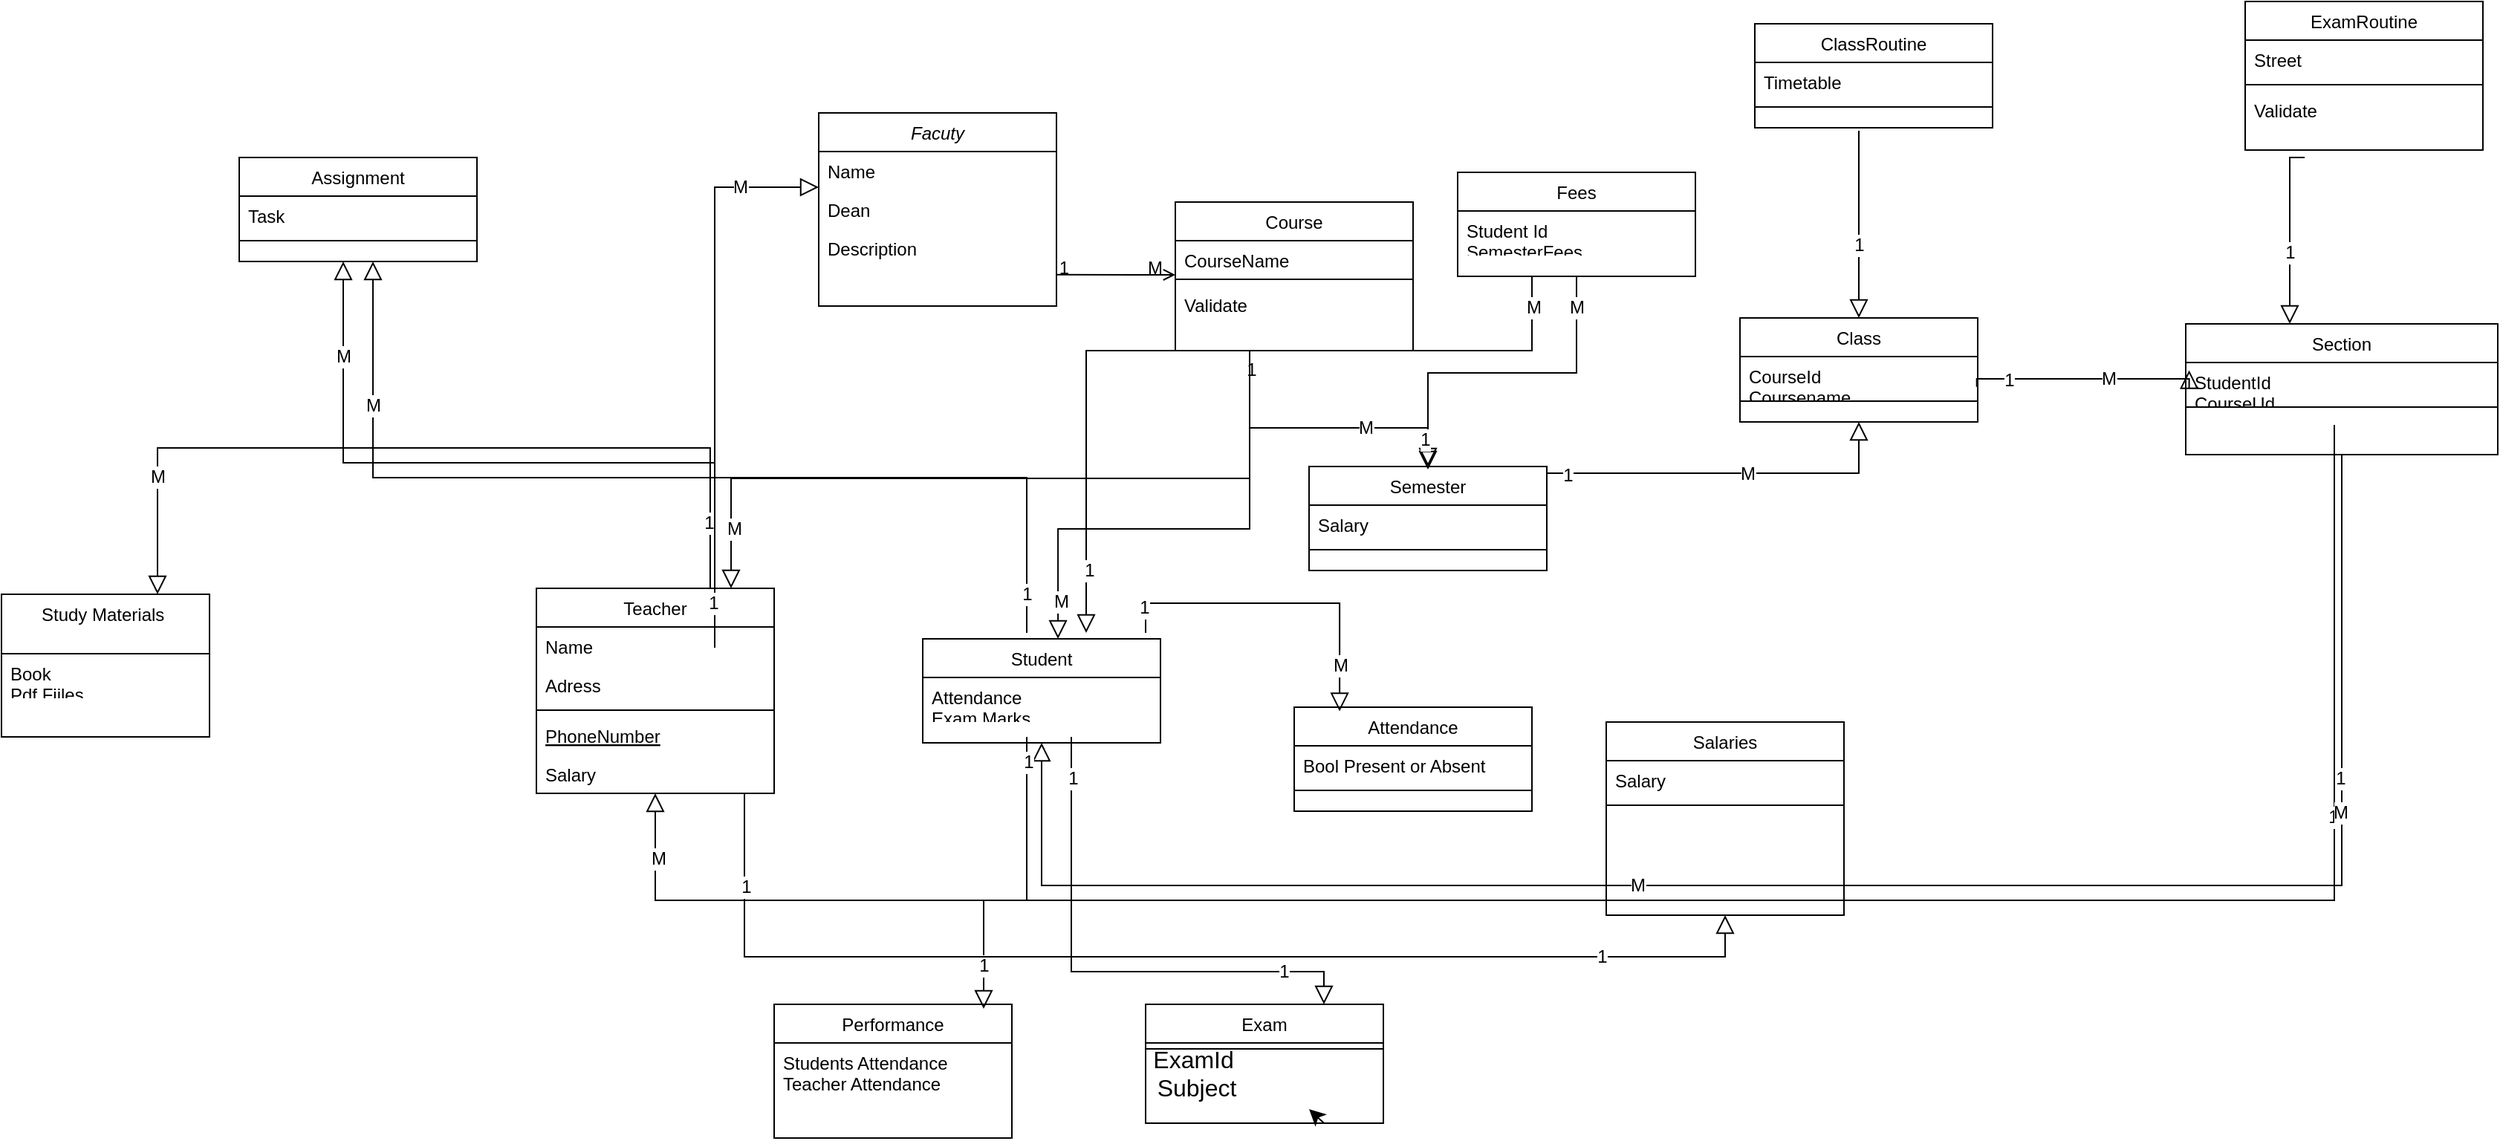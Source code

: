 <mxfile version="24.2.0" type="github">
  <diagram id="C5RBs43oDa-KdzZeNtuy" name="Page-1">
    <mxGraphModel dx="2927" dy="2313" grid="1" gridSize="10" guides="1" tooltips="1" connect="1" arrows="1" fold="1" page="1" pageScale="1" pageWidth="827" pageHeight="1169" math="0" shadow="0">
      <root>
        <mxCell id="WIyWlLk6GJQsqaUBKTNV-0" />
        <mxCell id="WIyWlLk6GJQsqaUBKTNV-1" parent="WIyWlLk6GJQsqaUBKTNV-0" />
        <mxCell id="zkfFHV4jXpPFQw0GAbJ--0" value="Facuty" style="swimlane;fontStyle=2;align=center;verticalAlign=top;childLayout=stackLayout;horizontal=1;startSize=26;horizontalStack=0;resizeParent=1;resizeLast=0;collapsible=1;marginBottom=0;rounded=0;shadow=0;strokeWidth=1;" parent="WIyWlLk6GJQsqaUBKTNV-1" vertex="1">
          <mxGeometry x="190" y="-120" width="160" height="130" as="geometry">
            <mxRectangle x="230" y="140" width="160" height="26" as="alternateBounds" />
          </mxGeometry>
        </mxCell>
        <mxCell id="zkfFHV4jXpPFQw0GAbJ--1" value="Name" style="text;align=left;verticalAlign=top;spacingLeft=4;spacingRight=4;overflow=hidden;rotatable=0;points=[[0,0.5],[1,0.5]];portConstraint=eastwest;" parent="zkfFHV4jXpPFQw0GAbJ--0" vertex="1">
          <mxGeometry y="26" width="160" height="26" as="geometry" />
        </mxCell>
        <mxCell id="zkfFHV4jXpPFQw0GAbJ--2" value="Dean" style="text;align=left;verticalAlign=top;spacingLeft=4;spacingRight=4;overflow=hidden;rotatable=0;points=[[0,0.5],[1,0.5]];portConstraint=eastwest;rounded=0;shadow=0;html=0;" parent="zkfFHV4jXpPFQw0GAbJ--0" vertex="1">
          <mxGeometry y="52" width="160" height="26" as="geometry" />
        </mxCell>
        <mxCell id="zkfFHV4jXpPFQw0GAbJ--3" value="Description" style="text;align=left;verticalAlign=top;spacingLeft=4;spacingRight=4;overflow=hidden;rotatable=0;points=[[0,0.5],[1,0.5]];portConstraint=eastwest;rounded=0;shadow=0;html=0;" parent="zkfFHV4jXpPFQw0GAbJ--0" vertex="1">
          <mxGeometry y="78" width="160" height="26" as="geometry" />
        </mxCell>
        <mxCell id="zkfFHV4jXpPFQw0GAbJ--6" value="Teacher&#xa;" style="swimlane;fontStyle=0;align=center;verticalAlign=top;childLayout=stackLayout;horizontal=1;startSize=26;horizontalStack=0;resizeParent=1;resizeLast=0;collapsible=1;marginBottom=0;rounded=0;shadow=0;strokeWidth=1;" parent="WIyWlLk6GJQsqaUBKTNV-1" vertex="1">
          <mxGeometry y="200" width="160" height="138" as="geometry">
            <mxRectangle x="130" y="380" width="160" height="26" as="alternateBounds" />
          </mxGeometry>
        </mxCell>
        <mxCell id="zkfFHV4jXpPFQw0GAbJ--7" value="Name" style="text;align=left;verticalAlign=top;spacingLeft=4;spacingRight=4;overflow=hidden;rotatable=0;points=[[0,0.5],[1,0.5]];portConstraint=eastwest;" parent="zkfFHV4jXpPFQw0GAbJ--6" vertex="1">
          <mxGeometry y="26" width="160" height="26" as="geometry" />
        </mxCell>
        <mxCell id="zkfFHV4jXpPFQw0GAbJ--8" value="Adress" style="text;align=left;verticalAlign=top;spacingLeft=4;spacingRight=4;overflow=hidden;rotatable=0;points=[[0,0.5],[1,0.5]];portConstraint=eastwest;rounded=0;shadow=0;html=0;" parent="zkfFHV4jXpPFQw0GAbJ--6" vertex="1">
          <mxGeometry y="52" width="160" height="26" as="geometry" />
        </mxCell>
        <mxCell id="zkfFHV4jXpPFQw0GAbJ--9" value="" style="line;html=1;strokeWidth=1;align=left;verticalAlign=middle;spacingTop=-1;spacingLeft=3;spacingRight=3;rotatable=0;labelPosition=right;points=[];portConstraint=eastwest;" parent="zkfFHV4jXpPFQw0GAbJ--6" vertex="1">
          <mxGeometry y="78" width="160" height="8" as="geometry" />
        </mxCell>
        <mxCell id="zkfFHV4jXpPFQw0GAbJ--10" value="PhoneNumber" style="text;align=left;verticalAlign=top;spacingLeft=4;spacingRight=4;overflow=hidden;rotatable=0;points=[[0,0.5],[1,0.5]];portConstraint=eastwest;fontStyle=4" parent="zkfFHV4jXpPFQw0GAbJ--6" vertex="1">
          <mxGeometry y="86" width="160" height="26" as="geometry" />
        </mxCell>
        <mxCell id="zkfFHV4jXpPFQw0GAbJ--11" value="Salary" style="text;align=left;verticalAlign=top;spacingLeft=4;spacingRight=4;overflow=hidden;rotatable=0;points=[[0,0.5],[1,0.5]];portConstraint=eastwest;" parent="zkfFHV4jXpPFQw0GAbJ--6" vertex="1">
          <mxGeometry y="112" width="160" height="26" as="geometry" />
        </mxCell>
        <mxCell id="zkfFHV4jXpPFQw0GAbJ--12" value="" style="endArrow=block;endSize=10;endFill=0;shadow=0;strokeWidth=1;rounded=0;curved=0;edgeStyle=elbowEdgeStyle;elbow=vertical;" parent="WIyWlLk6GJQsqaUBKTNV-1" edge="1">
          <mxGeometry width="160" relative="1" as="geometry">
            <mxPoint x="120" y="240" as="sourcePoint" />
            <mxPoint x="190" y="-70" as="targetPoint" />
            <Array as="points">
              <mxPoint x="120" y="-70" />
            </Array>
          </mxGeometry>
        </mxCell>
        <mxCell id="ZYPAevp7KJ1WKNfxAMI3-32" value="1" style="edgeLabel;html=1;align=center;verticalAlign=middle;resizable=0;points=[];fontSize=12;" vertex="1" connectable="0" parent="zkfFHV4jXpPFQw0GAbJ--12">
          <mxGeometry x="-0.843" y="1" relative="1" as="geometry">
            <mxPoint as="offset" />
          </mxGeometry>
        </mxCell>
        <mxCell id="ZYPAevp7KJ1WKNfxAMI3-33" value="M" style="edgeLabel;html=1;align=center;verticalAlign=middle;resizable=0;points=[];fontSize=12;" vertex="1" connectable="0" parent="zkfFHV4jXpPFQw0GAbJ--12">
          <mxGeometry x="0.721" relative="1" as="geometry">
            <mxPoint as="offset" />
          </mxGeometry>
        </mxCell>
        <mxCell id="zkfFHV4jXpPFQw0GAbJ--13" value="Student" style="swimlane;fontStyle=0;align=center;verticalAlign=top;childLayout=stackLayout;horizontal=1;startSize=26;horizontalStack=0;resizeParent=1;resizeLast=0;collapsible=1;marginBottom=0;rounded=0;shadow=0;strokeWidth=1;" parent="WIyWlLk6GJQsqaUBKTNV-1" vertex="1">
          <mxGeometry x="260" y="234" width="160" height="70" as="geometry">
            <mxRectangle x="340" y="380" width="170" height="26" as="alternateBounds" />
          </mxGeometry>
        </mxCell>
        <mxCell id="zkfFHV4jXpPFQw0GAbJ--14" value="Attendance&#xa;Exam Marks&#xa;" style="text;align=left;verticalAlign=top;spacingLeft=4;spacingRight=4;overflow=hidden;rotatable=0;points=[[0,0.5],[1,0.5]];portConstraint=eastwest;" parent="zkfFHV4jXpPFQw0GAbJ--13" vertex="1">
          <mxGeometry y="26" width="160" height="26" as="geometry" />
        </mxCell>
        <mxCell id="zkfFHV4jXpPFQw0GAbJ--16" value="" style="endArrow=block;endSize=10;endFill=0;shadow=0;strokeWidth=1;rounded=0;curved=0;edgeStyle=elbowEdgeStyle;elbow=vertical;entryX=0.569;entryY=0;entryDx=0;entryDy=0;entryPerimeter=0;" parent="WIyWlLk6GJQsqaUBKTNV-1" target="zkfFHV4jXpPFQw0GAbJ--13" edge="1">
          <mxGeometry width="160" relative="1" as="geometry">
            <mxPoint x="480" y="40" as="sourcePoint" />
            <mxPoint x="340" y="249" as="targetPoint" />
            <Array as="points">
              <mxPoint x="230" y="160" />
            </Array>
          </mxGeometry>
        </mxCell>
        <mxCell id="ZYPAevp7KJ1WKNfxAMI3-41" value="1" style="edgeLabel;html=1;align=center;verticalAlign=middle;resizable=0;points=[];fontSize=12;" vertex="1" connectable="0" parent="zkfFHV4jXpPFQw0GAbJ--16">
          <mxGeometry x="-0.923" y="1" relative="1" as="geometry">
            <mxPoint as="offset" />
          </mxGeometry>
        </mxCell>
        <mxCell id="ZYPAevp7KJ1WKNfxAMI3-43" value="M" style="edgeLabel;html=1;align=center;verticalAlign=middle;resizable=0;points=[];fontSize=12;" vertex="1" connectable="0" parent="zkfFHV4jXpPFQw0GAbJ--16">
          <mxGeometry x="0.842" y="2" relative="1" as="geometry">
            <mxPoint as="offset" />
          </mxGeometry>
        </mxCell>
        <mxCell id="zkfFHV4jXpPFQw0GAbJ--17" value="Course" style="swimlane;fontStyle=0;align=center;verticalAlign=top;childLayout=stackLayout;horizontal=1;startSize=26;horizontalStack=0;resizeParent=1;resizeLast=0;collapsible=1;marginBottom=0;rounded=0;shadow=0;strokeWidth=1;" parent="WIyWlLk6GJQsqaUBKTNV-1" vertex="1">
          <mxGeometry x="430" y="-60" width="160" height="100" as="geometry">
            <mxRectangle x="550" y="140" width="160" height="26" as="alternateBounds" />
          </mxGeometry>
        </mxCell>
        <mxCell id="zkfFHV4jXpPFQw0GAbJ--18" value="CourseName" style="text;align=left;verticalAlign=top;spacingLeft=4;spacingRight=4;overflow=hidden;rotatable=0;points=[[0,0.5],[1,0.5]];portConstraint=eastwest;" parent="zkfFHV4jXpPFQw0GAbJ--17" vertex="1">
          <mxGeometry y="26" width="160" height="22" as="geometry" />
        </mxCell>
        <mxCell id="zkfFHV4jXpPFQw0GAbJ--23" value="" style="line;html=1;strokeWidth=1;align=left;verticalAlign=middle;spacingTop=-1;spacingLeft=3;spacingRight=3;rotatable=0;labelPosition=right;points=[];portConstraint=eastwest;" parent="zkfFHV4jXpPFQw0GAbJ--17" vertex="1">
          <mxGeometry y="48" width="160" height="8" as="geometry" />
        </mxCell>
        <mxCell id="zkfFHV4jXpPFQw0GAbJ--24" value="Validate" style="text;align=left;verticalAlign=top;spacingLeft=4;spacingRight=4;overflow=hidden;rotatable=0;points=[[0,0.5],[1,0.5]];portConstraint=eastwest;" parent="zkfFHV4jXpPFQw0GAbJ--17" vertex="1">
          <mxGeometry y="56" width="160" height="26" as="geometry" />
        </mxCell>
        <mxCell id="zkfFHV4jXpPFQw0GAbJ--26" value="" style="endArrow=open;shadow=0;strokeWidth=1;rounded=0;curved=0;endFill=1;edgeStyle=elbowEdgeStyle;elbow=vertical;" parent="WIyWlLk6GJQsqaUBKTNV-1" edge="1">
          <mxGeometry x="0.5" y="41" relative="1" as="geometry">
            <mxPoint x="350.0" y="-11.11" as="sourcePoint" />
            <mxPoint x="430" y="-11.11" as="targetPoint" />
            <mxPoint x="-40" y="32" as="offset" />
          </mxGeometry>
        </mxCell>
        <mxCell id="zkfFHV4jXpPFQw0GAbJ--27" value="1" style="resizable=0;align=left;verticalAlign=bottom;labelBackgroundColor=none;fontSize=12;" parent="zkfFHV4jXpPFQw0GAbJ--26" connectable="0" vertex="1">
          <mxGeometry x="-1" relative="1" as="geometry">
            <mxPoint y="4" as="offset" />
          </mxGeometry>
        </mxCell>
        <mxCell id="zkfFHV4jXpPFQw0GAbJ--28" value="M" style="resizable=0;align=right;verticalAlign=bottom;labelBackgroundColor=none;fontSize=12;" parent="zkfFHV4jXpPFQw0GAbJ--26" connectable="0" vertex="1">
          <mxGeometry x="1" relative="1" as="geometry">
            <mxPoint x="-7" y="4" as="offset" />
          </mxGeometry>
        </mxCell>
        <mxCell id="ZYPAevp7KJ1WKNfxAMI3-0" value="Class" style="swimlane;fontStyle=0;align=center;verticalAlign=top;childLayout=stackLayout;horizontal=1;startSize=26;horizontalStack=0;resizeParent=1;resizeLast=0;collapsible=1;marginBottom=0;rounded=0;shadow=0;strokeWidth=1;" vertex="1" parent="WIyWlLk6GJQsqaUBKTNV-1">
          <mxGeometry x="810" y="18" width="160" height="70" as="geometry">
            <mxRectangle x="340" y="380" width="170" height="26" as="alternateBounds" />
          </mxGeometry>
        </mxCell>
        <mxCell id="ZYPAevp7KJ1WKNfxAMI3-1" value="CourseId &#xa;Coursename" style="text;align=left;verticalAlign=top;spacingLeft=4;spacingRight=4;overflow=hidden;rotatable=0;points=[[0,0.5],[1,0.5]];portConstraint=eastwest;" vertex="1" parent="ZYPAevp7KJ1WKNfxAMI3-0">
          <mxGeometry y="26" width="160" height="26" as="geometry" />
        </mxCell>
        <mxCell id="ZYPAevp7KJ1WKNfxAMI3-2" value="" style="line;html=1;strokeWidth=1;align=left;verticalAlign=middle;spacingTop=-1;spacingLeft=3;spacingRight=3;rotatable=0;labelPosition=right;points=[];portConstraint=eastwest;" vertex="1" parent="ZYPAevp7KJ1WKNfxAMI3-0">
          <mxGeometry y="52" width="160" height="8" as="geometry" />
        </mxCell>
        <mxCell id="ZYPAevp7KJ1WKNfxAMI3-3" value="Section&#xa;&#xa;" style="swimlane;fontStyle=0;align=center;verticalAlign=top;childLayout=stackLayout;horizontal=1;startSize=26;horizontalStack=0;resizeParent=1;resizeLast=0;collapsible=1;marginBottom=0;rounded=0;shadow=0;strokeWidth=1;" vertex="1" parent="WIyWlLk6GJQsqaUBKTNV-1">
          <mxGeometry x="1110" y="22" width="210" height="88" as="geometry">
            <mxRectangle x="340" y="380" width="170" height="26" as="alternateBounds" />
          </mxGeometry>
        </mxCell>
        <mxCell id="ZYPAevp7KJ1WKNfxAMI3-4" value="StudentId&#xa;CourseUd &#xa;TeacherID&#xa;" style="text;align=left;verticalAlign=top;spacingLeft=4;spacingRight=4;overflow=hidden;rotatable=0;points=[[0,0.5],[1,0.5]];portConstraint=eastwest;" vertex="1" parent="ZYPAevp7KJ1WKNfxAMI3-3">
          <mxGeometry y="26" width="210" height="26" as="geometry" />
        </mxCell>
        <mxCell id="ZYPAevp7KJ1WKNfxAMI3-5" value="" style="line;html=1;strokeWidth=1;align=left;verticalAlign=middle;spacingTop=-1;spacingLeft=3;spacingRight=3;rotatable=0;labelPosition=right;points=[];portConstraint=eastwest;" vertex="1" parent="ZYPAevp7KJ1WKNfxAMI3-3">
          <mxGeometry y="52" width="210" height="8" as="geometry" />
        </mxCell>
        <mxCell id="ZYPAevp7KJ1WKNfxAMI3-7" value="Assignment&#xa;" style="swimlane;fontStyle=0;align=center;verticalAlign=top;childLayout=stackLayout;horizontal=1;startSize=26;horizontalStack=0;resizeParent=1;resizeLast=0;collapsible=1;marginBottom=0;rounded=0;shadow=0;strokeWidth=1;" vertex="1" parent="WIyWlLk6GJQsqaUBKTNV-1">
          <mxGeometry x="-200" y="-90" width="160" height="70" as="geometry">
            <mxRectangle x="340" y="380" width="170" height="26" as="alternateBounds" />
          </mxGeometry>
        </mxCell>
        <mxCell id="ZYPAevp7KJ1WKNfxAMI3-8" value="Task" style="text;align=left;verticalAlign=top;spacingLeft=4;spacingRight=4;overflow=hidden;rotatable=0;points=[[0,0.5],[1,0.5]];portConstraint=eastwest;" vertex="1" parent="ZYPAevp7KJ1WKNfxAMI3-7">
          <mxGeometry y="26" width="160" height="26" as="geometry" />
        </mxCell>
        <mxCell id="ZYPAevp7KJ1WKNfxAMI3-9" value="" style="line;html=1;strokeWidth=1;align=left;verticalAlign=middle;spacingTop=-1;spacingLeft=3;spacingRight=3;rotatable=0;labelPosition=right;points=[];portConstraint=eastwest;" vertex="1" parent="ZYPAevp7KJ1WKNfxAMI3-7">
          <mxGeometry y="52" width="160" height="8" as="geometry" />
        </mxCell>
        <mxCell id="ZYPAevp7KJ1WKNfxAMI3-13" value="Salaries&#xa;" style="swimlane;fontStyle=0;align=center;verticalAlign=top;childLayout=stackLayout;horizontal=1;startSize=26;horizontalStack=0;resizeParent=1;resizeLast=0;collapsible=1;marginBottom=0;rounded=0;shadow=0;strokeWidth=1;" vertex="1" parent="WIyWlLk6GJQsqaUBKTNV-1">
          <mxGeometry x="720" y="290" width="160" height="130" as="geometry">
            <mxRectangle x="340" y="380" width="170" height="26" as="alternateBounds" />
          </mxGeometry>
        </mxCell>
        <mxCell id="ZYPAevp7KJ1WKNfxAMI3-14" value="Salary" style="text;align=left;verticalAlign=top;spacingLeft=4;spacingRight=4;overflow=hidden;rotatable=0;points=[[0,0.5],[1,0.5]];portConstraint=eastwest;" vertex="1" parent="ZYPAevp7KJ1WKNfxAMI3-13">
          <mxGeometry y="26" width="160" height="26" as="geometry" />
        </mxCell>
        <mxCell id="ZYPAevp7KJ1WKNfxAMI3-15" value="" style="line;html=1;strokeWidth=1;align=left;verticalAlign=middle;spacingTop=-1;spacingLeft=3;spacingRight=3;rotatable=0;labelPosition=right;points=[];portConstraint=eastwest;" vertex="1" parent="ZYPAevp7KJ1WKNfxAMI3-13">
          <mxGeometry y="52" width="160" height="8" as="geometry" />
        </mxCell>
        <mxCell id="ZYPAevp7KJ1WKNfxAMI3-16" value="Semester&#xa;" style="swimlane;fontStyle=0;align=center;verticalAlign=top;childLayout=stackLayout;horizontal=1;startSize=26;horizontalStack=0;resizeParent=1;resizeLast=0;collapsible=1;marginBottom=0;rounded=0;shadow=0;strokeWidth=1;" vertex="1" parent="WIyWlLk6GJQsqaUBKTNV-1">
          <mxGeometry x="520" y="118" width="160" height="70" as="geometry">
            <mxRectangle x="340" y="380" width="170" height="26" as="alternateBounds" />
          </mxGeometry>
        </mxCell>
        <mxCell id="ZYPAevp7KJ1WKNfxAMI3-17" value="Salary" style="text;align=left;verticalAlign=top;spacingLeft=4;spacingRight=4;overflow=hidden;rotatable=0;points=[[0,0.5],[1,0.5]];portConstraint=eastwest;" vertex="1" parent="ZYPAevp7KJ1WKNfxAMI3-16">
          <mxGeometry y="26" width="160" height="26" as="geometry" />
        </mxCell>
        <mxCell id="ZYPAevp7KJ1WKNfxAMI3-18" value="" style="line;html=1;strokeWidth=1;align=left;verticalAlign=middle;spacingTop=-1;spacingLeft=3;spacingRight=3;rotatable=0;labelPosition=right;points=[];portConstraint=eastwest;" vertex="1" parent="ZYPAevp7KJ1WKNfxAMI3-16">
          <mxGeometry y="52" width="160" height="8" as="geometry" />
        </mxCell>
        <mxCell id="ZYPAevp7KJ1WKNfxAMI3-19" value="Attendance&#xa;" style="swimlane;fontStyle=0;align=center;verticalAlign=top;childLayout=stackLayout;horizontal=1;startSize=26;horizontalStack=0;resizeParent=1;resizeLast=0;collapsible=1;marginBottom=0;rounded=0;shadow=0;strokeWidth=1;" vertex="1" parent="WIyWlLk6GJQsqaUBKTNV-1">
          <mxGeometry x="510" y="280" width="160" height="70" as="geometry">
            <mxRectangle x="340" y="380" width="170" height="26" as="alternateBounds" />
          </mxGeometry>
        </mxCell>
        <mxCell id="ZYPAevp7KJ1WKNfxAMI3-20" value="Bool Present or Absent" style="text;align=left;verticalAlign=top;spacingLeft=4;spacingRight=4;overflow=hidden;rotatable=0;points=[[0,0.5],[1,0.5]];portConstraint=eastwest;" vertex="1" parent="ZYPAevp7KJ1WKNfxAMI3-19">
          <mxGeometry y="26" width="160" height="26" as="geometry" />
        </mxCell>
        <mxCell id="ZYPAevp7KJ1WKNfxAMI3-21" value="" style="line;html=1;strokeWidth=1;align=left;verticalAlign=middle;spacingTop=-1;spacingLeft=3;spacingRight=3;rotatable=0;labelPosition=right;points=[];portConstraint=eastwest;" vertex="1" parent="ZYPAevp7KJ1WKNfxAMI3-19">
          <mxGeometry y="52" width="160" height="8" as="geometry" />
        </mxCell>
        <mxCell id="ZYPAevp7KJ1WKNfxAMI3-22" value="ClassRoutine&#xa;" style="swimlane;fontStyle=0;align=center;verticalAlign=top;childLayout=stackLayout;horizontal=1;startSize=26;horizontalStack=0;resizeParent=1;resizeLast=0;collapsible=1;marginBottom=0;rounded=0;shadow=0;strokeWidth=1;" vertex="1" parent="WIyWlLk6GJQsqaUBKTNV-1">
          <mxGeometry x="820" y="-180" width="160" height="70" as="geometry">
            <mxRectangle x="340" y="380" width="170" height="26" as="alternateBounds" />
          </mxGeometry>
        </mxCell>
        <mxCell id="ZYPAevp7KJ1WKNfxAMI3-23" value="Timetable" style="text;align=left;verticalAlign=top;spacingLeft=4;spacingRight=4;overflow=hidden;rotatable=0;points=[[0,0.5],[1,0.5]];portConstraint=eastwest;" vertex="1" parent="ZYPAevp7KJ1WKNfxAMI3-22">
          <mxGeometry y="26" width="160" height="26" as="geometry" />
        </mxCell>
        <mxCell id="ZYPAevp7KJ1WKNfxAMI3-24" value="" style="line;html=1;strokeWidth=1;align=left;verticalAlign=middle;spacingTop=-1;spacingLeft=3;spacingRight=3;rotatable=0;labelPosition=right;points=[];portConstraint=eastwest;" vertex="1" parent="ZYPAevp7KJ1WKNfxAMI3-22">
          <mxGeometry y="52" width="160" height="8" as="geometry" />
        </mxCell>
        <mxCell id="ZYPAevp7KJ1WKNfxAMI3-25" value="Study Materials &#xa;" style="swimlane;fontStyle=0;align=center;verticalAlign=top;childLayout=stackLayout;horizontal=1;startSize=40;horizontalStack=0;resizeParent=1;resizeLast=0;collapsible=1;marginBottom=0;rounded=0;shadow=0;strokeWidth=1;" vertex="1" parent="WIyWlLk6GJQsqaUBKTNV-1">
          <mxGeometry x="-360" y="204" width="140" height="96" as="geometry">
            <mxRectangle x="-340" y="200" width="170" height="26" as="alternateBounds" />
          </mxGeometry>
        </mxCell>
        <mxCell id="ZYPAevp7KJ1WKNfxAMI3-26" value="Book &#xa;Pdf Fiiles" style="text;align=left;verticalAlign=top;spacingLeft=4;spacingRight=4;overflow=hidden;rotatable=0;points=[[0,0.5],[1,0.5]];portConstraint=eastwest;" vertex="1" parent="ZYPAevp7KJ1WKNfxAMI3-25">
          <mxGeometry y="40" width="140" height="26" as="geometry" />
        </mxCell>
        <mxCell id="ZYPAevp7KJ1WKNfxAMI3-28" value="ExamRoutine&#xa;" style="swimlane;fontStyle=0;align=center;verticalAlign=top;childLayout=stackLayout;horizontal=1;startSize=26;horizontalStack=0;resizeParent=1;resizeLast=0;collapsible=1;marginBottom=0;rounded=0;shadow=0;strokeWidth=1;" vertex="1" parent="WIyWlLk6GJQsqaUBKTNV-1">
          <mxGeometry x="1150" y="-195" width="160" height="100" as="geometry">
            <mxRectangle x="550" y="140" width="160" height="26" as="alternateBounds" />
          </mxGeometry>
        </mxCell>
        <mxCell id="ZYPAevp7KJ1WKNfxAMI3-29" value="Street" style="text;align=left;verticalAlign=top;spacingLeft=4;spacingRight=4;overflow=hidden;rotatable=0;points=[[0,0.5],[1,0.5]];portConstraint=eastwest;" vertex="1" parent="ZYPAevp7KJ1WKNfxAMI3-28">
          <mxGeometry y="26" width="160" height="26" as="geometry" />
        </mxCell>
        <mxCell id="ZYPAevp7KJ1WKNfxAMI3-30" value="" style="line;html=1;strokeWidth=1;align=left;verticalAlign=middle;spacingTop=-1;spacingLeft=3;spacingRight=3;rotatable=0;labelPosition=right;points=[];portConstraint=eastwest;" vertex="1" parent="ZYPAevp7KJ1WKNfxAMI3-28">
          <mxGeometry y="52" width="160" height="8" as="geometry" />
        </mxCell>
        <mxCell id="ZYPAevp7KJ1WKNfxAMI3-31" value="Validate" style="text;align=left;verticalAlign=top;spacingLeft=4;spacingRight=4;overflow=hidden;rotatable=0;points=[[0,0.5],[1,0.5]];portConstraint=eastwest;" vertex="1" parent="ZYPAevp7KJ1WKNfxAMI3-28">
          <mxGeometry y="60" width="160" height="26" as="geometry" />
        </mxCell>
        <mxCell id="ZYPAevp7KJ1WKNfxAMI3-45" value="" style="endArrow=block;endSize=10;endFill=0;shadow=0;strokeWidth=1;rounded=0;curved=0;edgeStyle=elbowEdgeStyle;elbow=vertical;entryX=0.569;entryY=0;entryDx=0;entryDy=0;entryPerimeter=0;" edge="1" parent="WIyWlLk6GJQsqaUBKTNV-1">
          <mxGeometry width="160" relative="1" as="geometry">
            <mxPoint x="480" y="40" as="sourcePoint" />
            <mxPoint x="131" y="200" as="targetPoint" />
            <Array as="points">
              <mxPoint x="10" y="126" />
            </Array>
          </mxGeometry>
        </mxCell>
        <mxCell id="ZYPAevp7KJ1WKNfxAMI3-47" value="M" style="edgeLabel;html=1;align=center;verticalAlign=middle;resizable=0;points=[];fontSize=12;" vertex="1" connectable="0" parent="ZYPAevp7KJ1WKNfxAMI3-45">
          <mxGeometry x="0.842" y="2" relative="1" as="geometry">
            <mxPoint as="offset" />
          </mxGeometry>
        </mxCell>
        <mxCell id="ZYPAevp7KJ1WKNfxAMI3-48" value="" style="endArrow=block;endSize=10;endFill=0;shadow=0;strokeWidth=1;rounded=0;curved=0;edgeStyle=elbowEdgeStyle;elbow=vertical;entryX=0.5;entryY=0;entryDx=0;entryDy=0;" edge="1" parent="WIyWlLk6GJQsqaUBKTNV-1">
          <mxGeometry width="160" relative="1" as="geometry">
            <mxPoint x="480" y="66" as="sourcePoint" />
            <mxPoint x="600" y="118" as="targetPoint" />
            <Array as="points" />
          </mxGeometry>
        </mxCell>
        <mxCell id="ZYPAevp7KJ1WKNfxAMI3-54" value="M" style="edgeLabel;html=1;align=center;verticalAlign=middle;resizable=0;points=[];fontSize=12;" vertex="1" connectable="0" parent="ZYPAevp7KJ1WKNfxAMI3-48">
          <mxGeometry x="0.212" relative="1" as="geometry">
            <mxPoint as="offset" />
          </mxGeometry>
        </mxCell>
        <mxCell id="ZYPAevp7KJ1WKNfxAMI3-55" value="" style="endArrow=block;endSize=10;endFill=0;shadow=0;strokeWidth=1;rounded=0;curved=0;edgeStyle=elbowEdgeStyle;elbow=vertical;exitX=1;exitY=0.5;exitDx=0;exitDy=0;entryX=0.5;entryY=1;entryDx=0;entryDy=0;" edge="1" parent="WIyWlLk6GJQsqaUBKTNV-1" source="ZYPAevp7KJ1WKNfxAMI3-17" target="ZYPAevp7KJ1WKNfxAMI3-0">
          <mxGeometry width="160" relative="1" as="geometry">
            <mxPoint x="840" y="90" as="sourcePoint" />
            <mxPoint x="710" y="150" as="targetPoint" />
            <Array as="points" />
          </mxGeometry>
        </mxCell>
        <mxCell id="ZYPAevp7KJ1WKNfxAMI3-56" value="M" style="edgeLabel;html=1;align=center;verticalAlign=middle;resizable=0;points=[];fontSize=12;" vertex="1" connectable="0" parent="ZYPAevp7KJ1WKNfxAMI3-55">
          <mxGeometry x="0.212" relative="1" as="geometry">
            <mxPoint as="offset" />
          </mxGeometry>
        </mxCell>
        <mxCell id="ZYPAevp7KJ1WKNfxAMI3-57" value="1" style="edgeLabel;html=1;align=center;verticalAlign=middle;resizable=0;points=[];fontSize=12;" vertex="1" connectable="0" parent="ZYPAevp7KJ1WKNfxAMI3-55">
          <mxGeometry x="-0.654" y="-1" relative="1" as="geometry">
            <mxPoint as="offset" />
          </mxGeometry>
        </mxCell>
        <mxCell id="ZYPAevp7KJ1WKNfxAMI3-61" value="" style="endArrow=block;endSize=10;endFill=0;shadow=0;strokeWidth=1;rounded=0;curved=0;edgeStyle=elbowEdgeStyle;elbow=vertical;exitX=0.996;exitY=0.785;exitDx=0;exitDy=0;exitPerimeter=0;entryX=0.011;entryY=0.2;entryDx=0;entryDy=0;entryPerimeter=0;" edge="1" parent="WIyWlLk6GJQsqaUBKTNV-1" source="ZYPAevp7KJ1WKNfxAMI3-1" target="ZYPAevp7KJ1WKNfxAMI3-4">
          <mxGeometry width="160" relative="1" as="geometry">
            <mxPoint x="990" y="59" as="sourcePoint" />
            <mxPoint x="1110" y="70" as="targetPoint" />
            <Array as="points" />
          </mxGeometry>
        </mxCell>
        <mxCell id="ZYPAevp7KJ1WKNfxAMI3-62" value="M" style="edgeLabel;html=1;align=center;verticalAlign=middle;resizable=0;points=[];fontSize=12;" vertex="1" connectable="0" parent="ZYPAevp7KJ1WKNfxAMI3-61">
          <mxGeometry x="0.212" relative="1" as="geometry">
            <mxPoint as="offset" />
          </mxGeometry>
        </mxCell>
        <mxCell id="ZYPAevp7KJ1WKNfxAMI3-63" value="1" style="edgeLabel;html=1;align=center;verticalAlign=middle;resizable=0;points=[];fontSize=12;" vertex="1" connectable="0" parent="ZYPAevp7KJ1WKNfxAMI3-61">
          <mxGeometry x="-0.654" y="-1" relative="1" as="geometry">
            <mxPoint as="offset" />
          </mxGeometry>
        </mxCell>
        <mxCell id="ZYPAevp7KJ1WKNfxAMI3-64" value="" style="endArrow=block;endSize=10;endFill=0;shadow=0;strokeWidth=1;rounded=0;curved=0;edgeStyle=elbowEdgeStyle;elbow=vertical;exitX=0.5;exitY=1;exitDx=0;exitDy=0;entryX=0.5;entryY=1;entryDx=0;entryDy=0;fontStyle=1" edge="1" parent="WIyWlLk6GJQsqaUBKTNV-1" source="ZYPAevp7KJ1WKNfxAMI3-3" target="zkfFHV4jXpPFQw0GAbJ--13">
          <mxGeometry width="160" relative="1" as="geometry">
            <mxPoint x="1100" y="149" as="sourcePoint" />
            <mxPoint x="340" y="720" as="targetPoint" />
            <Array as="points">
              <mxPoint x="320" y="400" />
            </Array>
          </mxGeometry>
        </mxCell>
        <mxCell id="ZYPAevp7KJ1WKNfxAMI3-65" value="M" style="edgeLabel;html=1;align=center;verticalAlign=middle;resizable=0;points=[];fontSize=12;" vertex="1" connectable="0" parent="ZYPAevp7KJ1WKNfxAMI3-64">
          <mxGeometry x="0.212" relative="1" as="geometry">
            <mxPoint as="offset" />
          </mxGeometry>
        </mxCell>
        <mxCell id="ZYPAevp7KJ1WKNfxAMI3-66" value="1" style="edgeLabel;html=1;align=center;verticalAlign=middle;resizable=0;points=[];fontSize=12;" vertex="1" connectable="0" parent="ZYPAevp7KJ1WKNfxAMI3-64">
          <mxGeometry x="-0.654" y="-1" relative="1" as="geometry">
            <mxPoint as="offset" />
          </mxGeometry>
        </mxCell>
        <mxCell id="ZYPAevp7KJ1WKNfxAMI3-69" value="" style="endArrow=block;endSize=10;endFill=0;shadow=0;strokeWidth=1;rounded=0;curved=0;edgeStyle=elbowEdgeStyle;elbow=vertical;" edge="1" parent="WIyWlLk6GJQsqaUBKTNV-1" target="zkfFHV4jXpPFQw0GAbJ--11">
          <mxGeometry width="160" relative="1" as="geometry">
            <mxPoint x="1210" y="90" as="sourcePoint" />
            <mxPoint x="350" y="314" as="targetPoint" />
            <Array as="points">
              <mxPoint x="330" y="410" />
            </Array>
          </mxGeometry>
        </mxCell>
        <mxCell id="ZYPAevp7KJ1WKNfxAMI3-71" value="1" style="edgeLabel;html=1;align=center;verticalAlign=middle;resizable=0;points=[];fontSize=12;" vertex="1" connectable="0" parent="ZYPAevp7KJ1WKNfxAMI3-69">
          <mxGeometry x="-0.654" y="-1" relative="1" as="geometry">
            <mxPoint as="offset" />
          </mxGeometry>
        </mxCell>
        <mxCell id="ZYPAevp7KJ1WKNfxAMI3-72" value="M" style="edgeLabel;html=1;align=center;verticalAlign=middle;resizable=0;points=[];fontSize=12;" vertex="1" connectable="0" parent="ZYPAevp7KJ1WKNfxAMI3-69">
          <mxGeometry x="0.943" y="-2" relative="1" as="geometry">
            <mxPoint as="offset" />
          </mxGeometry>
        </mxCell>
        <mxCell id="ZYPAevp7KJ1WKNfxAMI3-73" value="M" style="edgeLabel;html=1;align=center;verticalAlign=middle;resizable=0;points=[];fontSize=12;" vertex="1" connectable="0" parent="ZYPAevp7KJ1WKNfxAMI3-69">
          <mxGeometry x="-0.658" y="4" relative="1" as="geometry">
            <mxPoint as="offset" />
          </mxGeometry>
        </mxCell>
        <mxCell id="ZYPAevp7KJ1WKNfxAMI3-75" value="" style="endArrow=block;endSize=10;endFill=0;shadow=0;strokeWidth=1;rounded=0;curved=0;edgeStyle=elbowEdgeStyle;elbow=horizontal;entryX=0.5;entryY=0;entryDx=0;entryDy=0;" edge="1" parent="WIyWlLk6GJQsqaUBKTNV-1" target="ZYPAevp7KJ1WKNfxAMI3-0">
          <mxGeometry width="160" relative="1" as="geometry">
            <mxPoint x="890" y="-108" as="sourcePoint" />
            <mxPoint x="890" y="10" as="targetPoint" />
            <Array as="points" />
          </mxGeometry>
        </mxCell>
        <mxCell id="ZYPAevp7KJ1WKNfxAMI3-76" value="1" style="edgeLabel;html=1;align=center;verticalAlign=middle;resizable=0;points=[];fontSize=12;" vertex="1" connectable="0" parent="ZYPAevp7KJ1WKNfxAMI3-75">
          <mxGeometry x="0.212" relative="1" as="geometry">
            <mxPoint as="offset" />
          </mxGeometry>
        </mxCell>
        <mxCell id="ZYPAevp7KJ1WKNfxAMI3-79" value="" style="endArrow=block;endSize=10;endFill=0;shadow=0;strokeWidth=1;rounded=0;curved=0;edgeStyle=elbowEdgeStyle;elbow=horizontal;" edge="1" parent="WIyWlLk6GJQsqaUBKTNV-1" target="ZYPAevp7KJ1WKNfxAMI3-3">
          <mxGeometry width="160" relative="1" as="geometry">
            <mxPoint x="1190" y="-90" as="sourcePoint" />
            <mxPoint x="900" y="28" as="targetPoint" />
            <Array as="points">
              <mxPoint x="1180" y="-100" />
            </Array>
          </mxGeometry>
        </mxCell>
        <mxCell id="ZYPAevp7KJ1WKNfxAMI3-80" value="1" style="edgeLabel;html=1;align=center;verticalAlign=middle;resizable=0;points=[];fontSize=12;" vertex="1" connectable="0" parent="ZYPAevp7KJ1WKNfxAMI3-79">
          <mxGeometry x="0.212" relative="1" as="geometry">
            <mxPoint as="offset" />
          </mxGeometry>
        </mxCell>
        <mxCell id="ZYPAevp7KJ1WKNfxAMI3-81" value="" style="endArrow=block;endSize=10;endFill=0;shadow=0;strokeWidth=1;rounded=0;curved=0;edgeStyle=elbowEdgeStyle;elbow=vertical;entryX=0.75;entryY=0;entryDx=0;entryDy=0;exitX=0;exitY=0.5;exitDx=0;exitDy=0;" edge="1" parent="WIyWlLk6GJQsqaUBKTNV-1" target="ZYPAevp7KJ1WKNfxAMI3-25">
          <mxGeometry width="160" relative="1" as="geometry">
            <mxPoint x="116.96" y="200.5" as="sourcePoint" />
            <mxPoint x="-120.0" y="134.316" as="targetPoint" />
            <Array as="points">
              <mxPoint x="6.96" y="105.5" />
            </Array>
          </mxGeometry>
        </mxCell>
        <mxCell id="ZYPAevp7KJ1WKNfxAMI3-82" value="1" style="edgeLabel;html=1;align=center;verticalAlign=middle;resizable=0;points=[];fontSize=12;" vertex="1" connectable="0" parent="ZYPAevp7KJ1WKNfxAMI3-81">
          <mxGeometry x="-0.843" y="1" relative="1" as="geometry">
            <mxPoint as="offset" />
          </mxGeometry>
        </mxCell>
        <mxCell id="ZYPAevp7KJ1WKNfxAMI3-83" value="M" style="edgeLabel;html=1;align=center;verticalAlign=middle;resizable=0;points=[];fontSize=12;" vertex="1" connectable="0" parent="ZYPAevp7KJ1WKNfxAMI3-81">
          <mxGeometry x="0.721" relative="1" as="geometry">
            <mxPoint as="offset" />
          </mxGeometry>
        </mxCell>
        <mxCell id="ZYPAevp7KJ1WKNfxAMI3-84" value="" style="endArrow=block;endSize=10;endFill=0;shadow=0;strokeWidth=1;rounded=0;curved=0;edgeStyle=elbowEdgeStyle;elbow=vertical;entryX=0.191;entryY=0.04;entryDx=0;entryDy=0;entryPerimeter=0;" edge="1" parent="WIyWlLk6GJQsqaUBKTNV-1" target="ZYPAevp7KJ1WKNfxAMI3-19">
          <mxGeometry width="160" relative="1" as="geometry">
            <mxPoint x="410" y="230" as="sourcePoint" />
            <mxPoint x="210" y="-10" as="targetPoint" />
            <Array as="points">
              <mxPoint x="490" y="210" />
            </Array>
          </mxGeometry>
        </mxCell>
        <mxCell id="ZYPAevp7KJ1WKNfxAMI3-85" value="1" style="edgeLabel;html=1;align=center;verticalAlign=middle;resizable=0;points=[];fontSize=12;" vertex="1" connectable="0" parent="ZYPAevp7KJ1WKNfxAMI3-84">
          <mxGeometry x="-0.843" y="1" relative="1" as="geometry">
            <mxPoint as="offset" />
          </mxGeometry>
        </mxCell>
        <mxCell id="ZYPAevp7KJ1WKNfxAMI3-86" value="M" style="edgeLabel;html=1;align=center;verticalAlign=middle;resizable=0;points=[];fontSize=12;" vertex="1" connectable="0" parent="ZYPAevp7KJ1WKNfxAMI3-84">
          <mxGeometry x="0.721" relative="1" as="geometry">
            <mxPoint as="offset" />
          </mxGeometry>
        </mxCell>
        <mxCell id="ZYPAevp7KJ1WKNfxAMI3-87" value="" style="endArrow=block;endSize=10;endFill=0;shadow=0;strokeWidth=1;rounded=0;curved=0;edgeStyle=elbowEdgeStyle;elbow=vertical;" edge="1" parent="WIyWlLk6GJQsqaUBKTNV-1">
          <mxGeometry width="160" relative="1" as="geometry">
            <mxPoint x="120" y="190" as="sourcePoint" />
            <mxPoint x="-130" y="-20" as="targetPoint" />
            <Array as="points">
              <mxPoint x="16.96" y="115.5" />
            </Array>
          </mxGeometry>
        </mxCell>
        <mxCell id="ZYPAevp7KJ1WKNfxAMI3-89" value="M" style="edgeLabel;html=1;align=center;verticalAlign=middle;resizable=0;points=[];fontSize=12;" vertex="1" connectable="0" parent="ZYPAevp7KJ1WKNfxAMI3-87">
          <mxGeometry x="0.721" relative="1" as="geometry">
            <mxPoint as="offset" />
          </mxGeometry>
        </mxCell>
        <mxCell id="ZYPAevp7KJ1WKNfxAMI3-91" value="" style="endArrow=block;endSize=10;endFill=0;shadow=0;strokeWidth=1;rounded=0;curved=0;edgeStyle=elbowEdgeStyle;elbow=vertical;" edge="1" parent="WIyWlLk6GJQsqaUBKTNV-1">
          <mxGeometry width="160" relative="1" as="geometry">
            <mxPoint x="330" y="230" as="sourcePoint" />
            <mxPoint x="-110" y="-20" as="targetPoint" />
            <Array as="points">
              <mxPoint x="26.96" y="125.5" />
            </Array>
          </mxGeometry>
        </mxCell>
        <mxCell id="ZYPAevp7KJ1WKNfxAMI3-92" value="M" style="edgeLabel;html=1;align=center;verticalAlign=middle;resizable=0;points=[];fontSize=12;" vertex="1" connectable="0" parent="ZYPAevp7KJ1WKNfxAMI3-91">
          <mxGeometry x="0.721" relative="1" as="geometry">
            <mxPoint as="offset" />
          </mxGeometry>
        </mxCell>
        <mxCell id="ZYPAevp7KJ1WKNfxAMI3-93" value="1" style="edgeLabel;html=1;align=center;verticalAlign=middle;resizable=0;points=[];fontSize=12;" vertex="1" connectable="0" parent="ZYPAevp7KJ1WKNfxAMI3-91">
          <mxGeometry x="-0.924" relative="1" as="geometry">
            <mxPoint as="offset" />
          </mxGeometry>
        </mxCell>
        <mxCell id="ZYPAevp7KJ1WKNfxAMI3-94" value="Fees&#xa;" style="swimlane;fontStyle=0;align=center;verticalAlign=top;childLayout=stackLayout;horizontal=1;startSize=26;horizontalStack=0;resizeParent=1;resizeLast=0;collapsible=1;marginBottom=0;rounded=0;shadow=0;strokeWidth=1;" vertex="1" parent="WIyWlLk6GJQsqaUBKTNV-1">
          <mxGeometry x="620" y="-80" width="160" height="70" as="geometry">
            <mxRectangle x="340" y="380" width="170" height="26" as="alternateBounds" />
          </mxGeometry>
        </mxCell>
        <mxCell id="ZYPAevp7KJ1WKNfxAMI3-95" value="Student Id&#xa;SemesterFees&#xa;" style="text;align=left;verticalAlign=top;spacingLeft=4;spacingRight=4;overflow=hidden;rotatable=0;points=[[0,0.5],[1,0.5]];portConstraint=eastwest;" vertex="1" parent="ZYPAevp7KJ1WKNfxAMI3-94">
          <mxGeometry y="26" width="160" height="26" as="geometry" />
        </mxCell>
        <mxCell id="ZYPAevp7KJ1WKNfxAMI3-97" value="" style="endArrow=block;endSize=10;endFill=0;shadow=0;strokeWidth=1;rounded=0;curved=0;edgeStyle=elbowEdgeStyle;elbow=vertical;exitX=0.5;exitY=1;exitDx=0;exitDy=0;" edge="1" parent="WIyWlLk6GJQsqaUBKTNV-1" source="ZYPAevp7KJ1WKNfxAMI3-94">
          <mxGeometry width="160" relative="1" as="geometry">
            <mxPoint x="490" y="76" as="sourcePoint" />
            <mxPoint x="600" y="120" as="targetPoint" />
            <Array as="points" />
          </mxGeometry>
        </mxCell>
        <mxCell id="ZYPAevp7KJ1WKNfxAMI3-99" value="1" style="edgeLabel;html=1;align=center;verticalAlign=middle;resizable=0;points=[];fontSize=12;" vertex="1" connectable="0" parent="ZYPAevp7KJ1WKNfxAMI3-97">
          <mxGeometry x="0.821" y="-2" relative="1" as="geometry">
            <mxPoint as="offset" />
          </mxGeometry>
        </mxCell>
        <mxCell id="ZYPAevp7KJ1WKNfxAMI3-100" value="M" style="edgeLabel;html=1;align=center;verticalAlign=middle;resizable=0;points=[];fontSize=12;" vertex="1" connectable="0" parent="ZYPAevp7KJ1WKNfxAMI3-97">
          <mxGeometry x="-0.823" relative="1" as="geometry">
            <mxPoint as="offset" />
          </mxGeometry>
        </mxCell>
        <mxCell id="ZYPAevp7KJ1WKNfxAMI3-101" value="" style="endArrow=block;endSize=10;endFill=0;shadow=0;strokeWidth=1;rounded=0;curved=0;edgeStyle=elbowEdgeStyle;elbow=vertical;" edge="1" parent="WIyWlLk6GJQsqaUBKTNV-1">
          <mxGeometry width="160" relative="1" as="geometry">
            <mxPoint x="670" y="-10" as="sourcePoint" />
            <mxPoint x="370" y="230" as="targetPoint" />
            <Array as="points">
              <mxPoint x="500" y="40" />
            </Array>
          </mxGeometry>
        </mxCell>
        <mxCell id="ZYPAevp7KJ1WKNfxAMI3-102" value="M" style="edgeLabel;html=1;align=center;verticalAlign=middle;resizable=0;points=[];fontSize=12;" vertex="1" connectable="0" parent="ZYPAevp7KJ1WKNfxAMI3-101">
          <mxGeometry x="-0.923" y="1" relative="1" as="geometry">
            <mxPoint as="offset" />
          </mxGeometry>
        </mxCell>
        <mxCell id="ZYPAevp7KJ1WKNfxAMI3-103" value="1" style="edgeLabel;html=1;align=center;verticalAlign=middle;resizable=0;points=[];fontSize=12;" vertex="1" connectable="0" parent="ZYPAevp7KJ1WKNfxAMI3-101">
          <mxGeometry x="0.842" y="2" relative="1" as="geometry">
            <mxPoint as="offset" />
          </mxGeometry>
        </mxCell>
        <mxCell id="ZYPAevp7KJ1WKNfxAMI3-128" style="edgeStyle=none;curved=1;rounded=0;orthogonalLoop=1;jettySize=auto;html=1;exitX=0.75;exitY=1;exitDx=0;exitDy=0;fontSize=12;startSize=8;endSize=8;" edge="1" parent="WIyWlLk6GJQsqaUBKTNV-1" source="ZYPAevp7KJ1WKNfxAMI3-107">
          <mxGeometry relative="1" as="geometry">
            <mxPoint x="520" y="550.556" as="targetPoint" />
          </mxGeometry>
        </mxCell>
        <mxCell id="ZYPAevp7KJ1WKNfxAMI3-107" value="Exam&#xa;" style="swimlane;fontStyle=0;align=center;verticalAlign=top;childLayout=stackLayout;horizontal=1;startSize=26;horizontalStack=0;resizeParent=1;resizeLast=0;collapsible=1;marginBottom=0;rounded=0;shadow=0;strokeWidth=1;" vertex="1" parent="WIyWlLk6GJQsqaUBKTNV-1">
          <mxGeometry x="410" y="480" width="160" height="80" as="geometry">
            <mxRectangle x="340" y="380" width="170" height="26" as="alternateBounds" />
          </mxGeometry>
        </mxCell>
        <mxCell id="ZYPAevp7KJ1WKNfxAMI3-109" value="" style="line;html=1;strokeWidth=1;align=left;verticalAlign=middle;spacingTop=-1;spacingLeft=3;spacingRight=3;rotatable=0;labelPosition=right;points=[];portConstraint=eastwest;" vertex="1" parent="ZYPAevp7KJ1WKNfxAMI3-107">
          <mxGeometry y="26" width="160" height="8" as="geometry" />
        </mxCell>
        <mxCell id="ZYPAevp7KJ1WKNfxAMI3-34" value="Performance" style="swimlane;fontStyle=0;align=center;verticalAlign=top;childLayout=stackLayout;horizontal=1;startSize=26;horizontalStack=0;resizeParent=1;resizeLast=0;collapsible=1;marginBottom=0;rounded=0;shadow=0;strokeWidth=1;" vertex="1" parent="WIyWlLk6GJQsqaUBKTNV-1">
          <mxGeometry x="160" y="480" width="160" height="90" as="geometry">
            <mxRectangle x="340" y="380" width="170" height="26" as="alternateBounds" />
          </mxGeometry>
        </mxCell>
        <mxCell id="ZYPAevp7KJ1WKNfxAMI3-35" value="Students Attendance &#xa;Teacher Attendance" style="text;align=left;verticalAlign=top;spacingLeft=4;spacingRight=4;overflow=hidden;rotatable=0;points=[[0,0.5],[1,0.5]];portConstraint=eastwest;" vertex="1" parent="ZYPAevp7KJ1WKNfxAMI3-34">
          <mxGeometry y="26" width="160" height="44" as="geometry" />
        </mxCell>
        <mxCell id="ZYPAevp7KJ1WKNfxAMI3-114" value="" style="endArrow=block;endSize=10;endFill=0;shadow=0;strokeWidth=1;rounded=0;curved=0;edgeStyle=elbowEdgeStyle;elbow=vertical;entryX=0.191;entryY=0.04;entryDx=0;entryDy=0;entryPerimeter=0;" edge="1" parent="WIyWlLk6GJQsqaUBKTNV-1">
          <mxGeometry width="160" relative="1" as="geometry">
            <mxPoint x="330" y="300" as="sourcePoint" />
            <mxPoint x="301" y="483" as="targetPoint" />
            <Array as="points">
              <mxPoint x="250" y="410" />
            </Array>
          </mxGeometry>
        </mxCell>
        <mxCell id="ZYPAevp7KJ1WKNfxAMI3-115" value="1" style="edgeLabel;html=1;align=center;verticalAlign=middle;resizable=0;points=[];fontSize=12;" vertex="1" connectable="0" parent="ZYPAevp7KJ1WKNfxAMI3-114">
          <mxGeometry x="-0.843" y="1" relative="1" as="geometry">
            <mxPoint as="offset" />
          </mxGeometry>
        </mxCell>
        <mxCell id="ZYPAevp7KJ1WKNfxAMI3-116" value="1" style="edgeLabel;html=1;align=center;verticalAlign=middle;resizable=0;points=[];fontSize=12;" vertex="1" connectable="0" parent="ZYPAevp7KJ1WKNfxAMI3-114">
          <mxGeometry x="0.721" relative="1" as="geometry">
            <mxPoint as="offset" />
          </mxGeometry>
        </mxCell>
        <mxCell id="ZYPAevp7KJ1WKNfxAMI3-119" value="" style="endArrow=block;endSize=10;endFill=0;shadow=0;strokeWidth=1;rounded=0;curved=0;edgeStyle=elbowEdgeStyle;elbow=vertical;" edge="1" parent="WIyWlLk6GJQsqaUBKTNV-1">
          <mxGeometry width="160" relative="1" as="geometry">
            <mxPoint x="140" y="338" as="sourcePoint" />
            <mxPoint x="800" y="420" as="targetPoint" />
            <Array as="points">
              <mxPoint x="60" y="448" />
            </Array>
          </mxGeometry>
        </mxCell>
        <mxCell id="ZYPAevp7KJ1WKNfxAMI3-120" value="1" style="edgeLabel;html=1;align=center;verticalAlign=middle;resizable=0;points=[];fontSize=12;" vertex="1" connectable="0" parent="ZYPAevp7KJ1WKNfxAMI3-119">
          <mxGeometry x="-0.843" y="1" relative="1" as="geometry">
            <mxPoint as="offset" />
          </mxGeometry>
        </mxCell>
        <mxCell id="ZYPAevp7KJ1WKNfxAMI3-121" value="1" style="edgeLabel;html=1;align=center;verticalAlign=middle;resizable=0;points=[];fontSize=12;" vertex="1" connectable="0" parent="ZYPAevp7KJ1WKNfxAMI3-119">
          <mxGeometry x="0.721" relative="1" as="geometry">
            <mxPoint as="offset" />
          </mxGeometry>
        </mxCell>
        <mxCell id="ZYPAevp7KJ1WKNfxAMI3-122" value="" style="endArrow=block;endSize=10;endFill=0;shadow=0;strokeWidth=1;rounded=0;curved=0;edgeStyle=elbowEdgeStyle;elbow=vertical;entryX=0.75;entryY=0;entryDx=0;entryDy=0;" edge="1" parent="WIyWlLk6GJQsqaUBKTNV-1" target="ZYPAevp7KJ1WKNfxAMI3-107">
          <mxGeometry width="160" relative="1" as="geometry">
            <mxPoint x="360" y="300" as="sourcePoint" />
            <mxPoint x="810" y="430" as="targetPoint" />
            <Array as="points">
              <mxPoint x="70" y="458" />
            </Array>
          </mxGeometry>
        </mxCell>
        <mxCell id="ZYPAevp7KJ1WKNfxAMI3-123" value="1" style="edgeLabel;html=1;align=center;verticalAlign=middle;resizable=0;points=[];fontSize=12;" vertex="1" connectable="0" parent="ZYPAevp7KJ1WKNfxAMI3-122">
          <mxGeometry x="-0.843" y="1" relative="1" as="geometry">
            <mxPoint as="offset" />
          </mxGeometry>
        </mxCell>
        <mxCell id="ZYPAevp7KJ1WKNfxAMI3-124" value="1" style="edgeLabel;html=1;align=center;verticalAlign=middle;resizable=0;points=[];fontSize=12;" vertex="1" connectable="0" parent="ZYPAevp7KJ1WKNfxAMI3-122">
          <mxGeometry x="0.721" relative="1" as="geometry">
            <mxPoint as="offset" />
          </mxGeometry>
        </mxCell>
        <mxCell id="ZYPAevp7KJ1WKNfxAMI3-127" value="ExamId&amp;nbsp;&lt;div&gt;Subject&lt;/div&gt;&lt;div&gt;&lt;br&gt;&lt;/div&gt;" style="text;html=1;align=center;verticalAlign=middle;resizable=0;points=[];autosize=1;strokeColor=none;fillColor=none;fontSize=16;" vertex="1" parent="WIyWlLk6GJQsqaUBKTNV-1">
          <mxGeometry x="404" y="501" width="80" height="70" as="geometry" />
        </mxCell>
      </root>
    </mxGraphModel>
  </diagram>
</mxfile>
